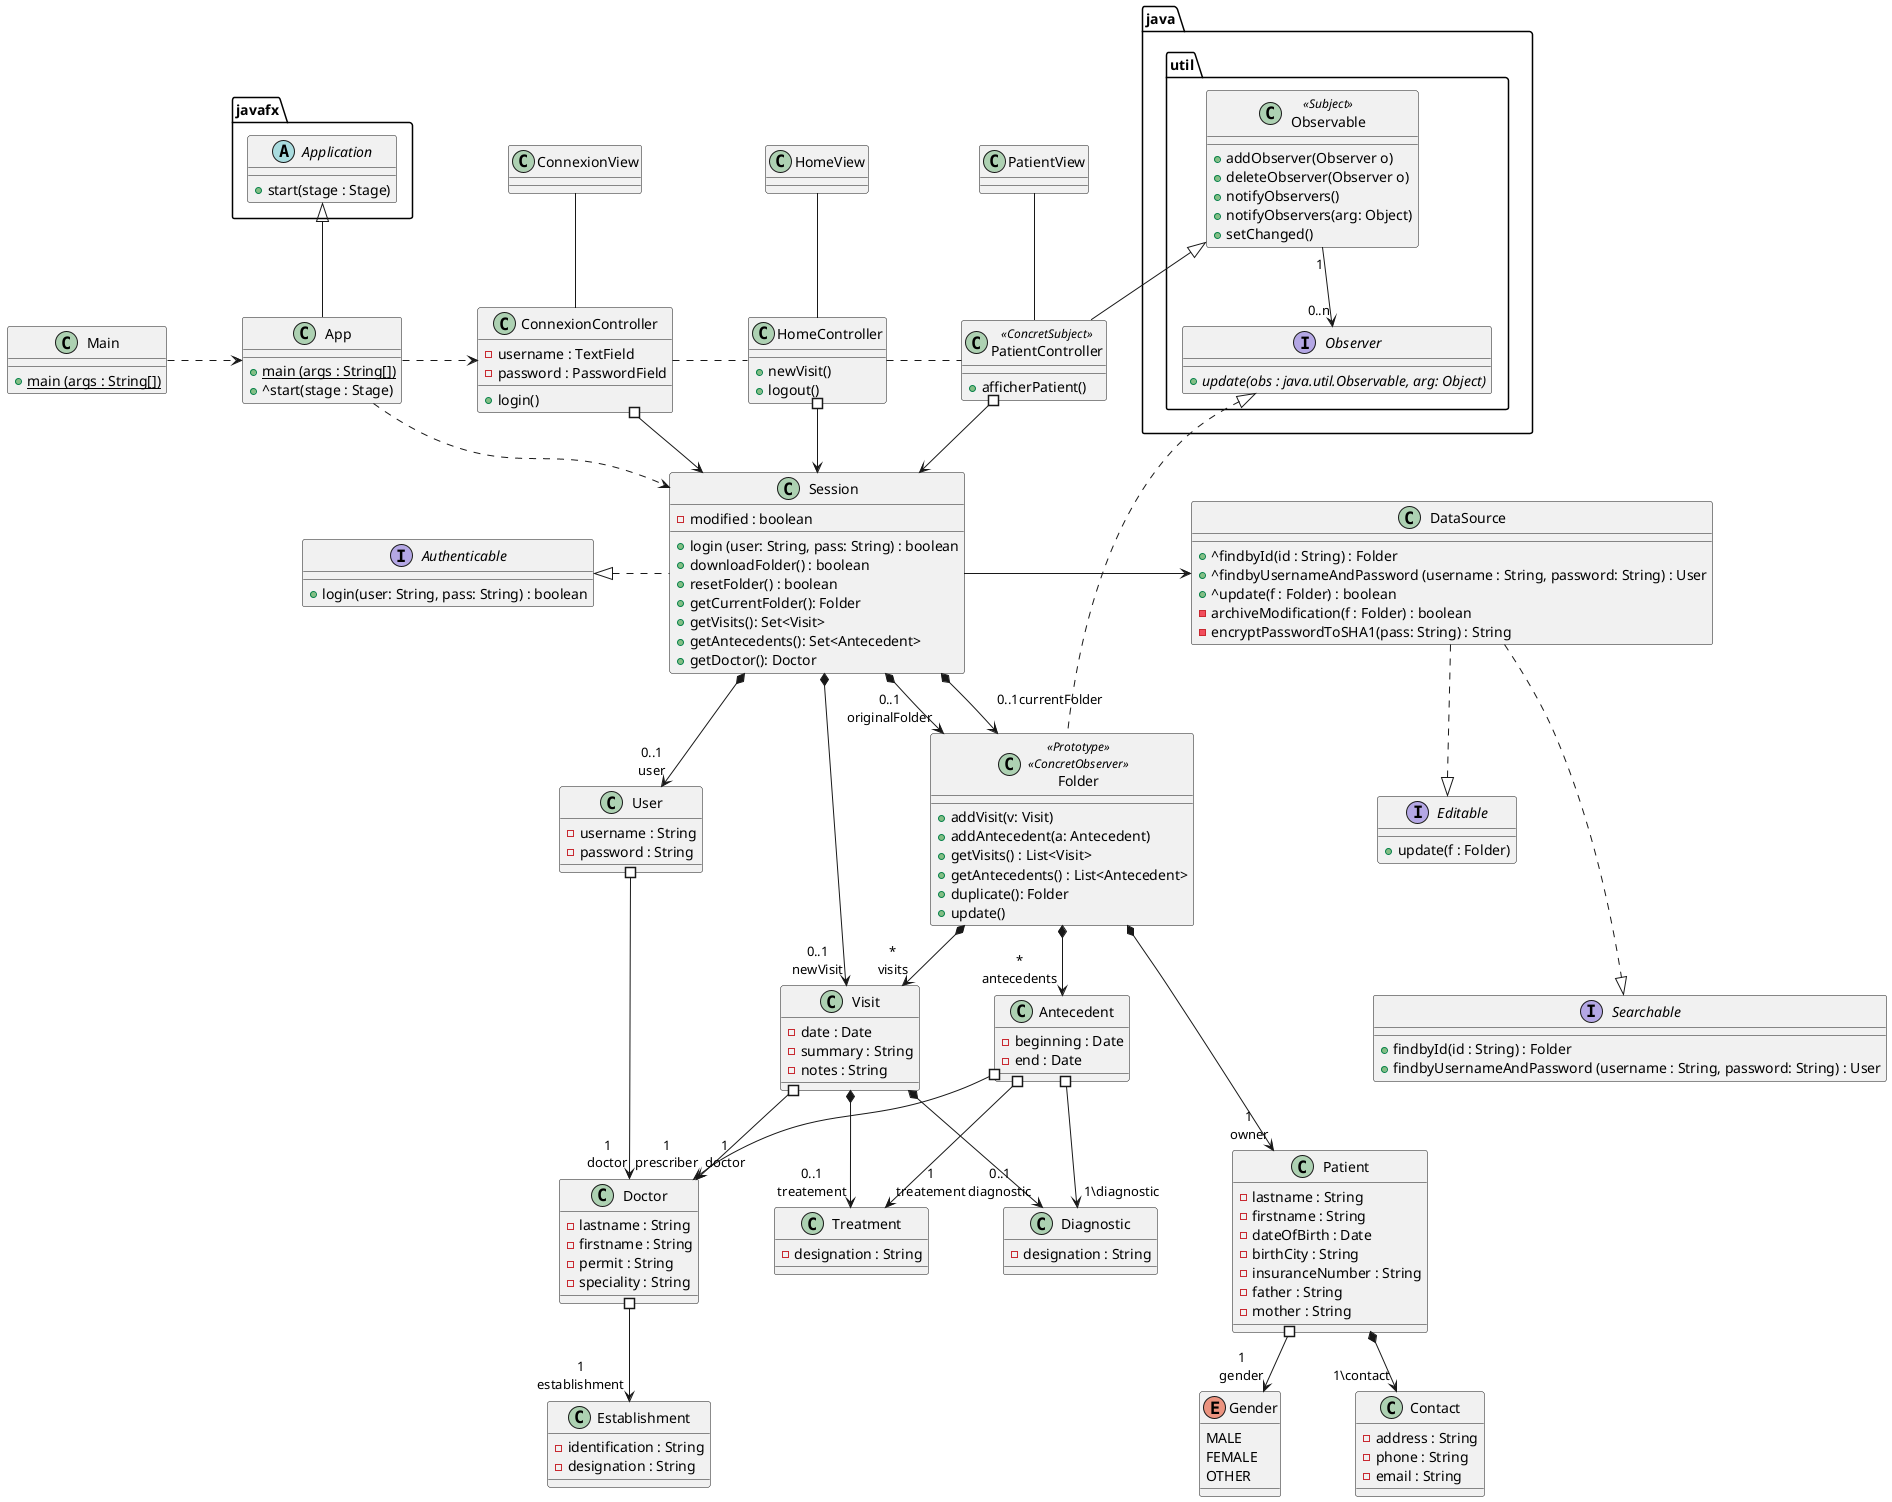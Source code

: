@startuml
skinparam nodesep 75

class Patient {
    - lastname : String
    - firstname : String
    - dateOfBirth : Date
    - birthCity : String
    - insuranceNumber : String
    - father : String
    - mother : String
}

class Contact {
    - address : String
    - phone : String
    - email : String
}

enum Gender {
    MALE
    FEMALE
    OTHER
}

class Folder <<Prototype>> <<ConcretObserver>> {
    + addVisit(v: Visit)
    + addAntecedent(a: Antecedent)
    + getVisits() : List<Visit>
    + getAntecedents() : List<Antecedent>
    + duplicate(): Folder
    + update()
}

class Visit {
    - date : Date
    - summary : String
    - notes : String
}

class Antecedent {
    - beginning : Date
    - end : Date
}

class Diagnostic {
    - designation : String
}

class Treatment {
    - designation : String
}

class Doctor {
    - lastname : String
    - firstname : String
    - permit : String
    - speciality : String
}

class Establishment {
    - identification : String
    - designation : String
}

class User {
    - username : String 
    - password : String
    }

interface Searchable {
    + findbyId(id : String) : Folder
    + findbyUsernameAndPassword (username : String, password: String) : User
}

interface Editable {
    + update(f : Folder)
}

class DataSource {
    + ^findbyId(id : String) : Folder
    + ^findbyUsernameAndPassword (username : String, password: String) : User
    + ^update(f : Folder) : boolean
    - archiveModification(f : Folder) : boolean
    - encryptPasswordToSHA1(pass: String) : String
}

class Session {
    - modified : boolean
    + login (user: String, pass: String) : boolean
    + downloadFolder() : boolean
    + resetFolder() : boolean
    + getCurrentFolder(): Folder
    + getVisits(): Set<Visit>
    + getAntecedents(): Set<Antecedent>
    + getDoctor(): Doctor
}

interface Authenticable {
    + login(user: String, pass: String) : boolean
}

class PatientView{

}


class PatientController <<ConcretSubject>> {
    + afficherPatient()
}

class java.util.Observable <<Subject>>  {
  + addObserver(Observer o)
  + deleteObserver(Observer o)
  + notifyObservers()
  + notifyObservers(arg: Object)
  + setChanged()
}

interface java.util.Observer {
  + {abstract} update(obs : java.util.Observable, arg: Object)
}



class HomeView {
}

class HomeController {
    + newVisit()
    + logout()
}

class ConnexionView {
}


class ConnexionController {
    - username : TextField
    - password : PasswordField
    + login()
}

class App {
    + {static} main (args : String[])
    + ^start(stage : Stage)
}

abstract class javafx.Application {
    + start(stage : Stage)
}

class Main {
    + {static} main (args : String[])
}

Patient *--> "1\contact" Contact
Patient #--> "1\ngender" Gender

Folder *--> "*\nvisits" Visit
Folder *--> "*\nantecedents" Antecedent
Folder *---> "1\nowner" Patient

Visit *--> "0..1\ndiagnostic" Diagnostic
Visit *--> "0..1\ntreatement" Treatment
Visit #--> "1\ndoctor" Doctor

Antecedent #--> "1\nprescriber" Doctor
Antecedent #--> "1\diagnostic" Diagnostic
Antecedent #--> "1\ntreatement" Treatment

Doctor #--> "1\nestablishment" Establishment

Session *--> "0..1\noriginalFolder" Folder
Session *--> "0..1currentFolder\n" Folder

Session -> DataSource
Session *--> "0..1\nnewVisit" Visit
Session *--> "0..1\nuser" User
Session .l.|> Authenticable

User #--> "1\ndoctor" Doctor

DataSource ...|> Searchable
DataSource ..|> Editable

ConnexionView -- ConnexionController
HomeView -- HomeController
PatientView --PatientController

ConnexionController #--> Session
HomeController #--> Session
PatientController #--> Session

ConnexionController . HomeController
HomeController . PatientController

java.util.Observable <|-- PatientController
java.util.Observer <|.. Folder
java.util.Observable "1" --> "0..n" java.util.Observer


Main .> App
javafx.Application <|-- App
App .> ConnexionController
App ..> Session




@enduml